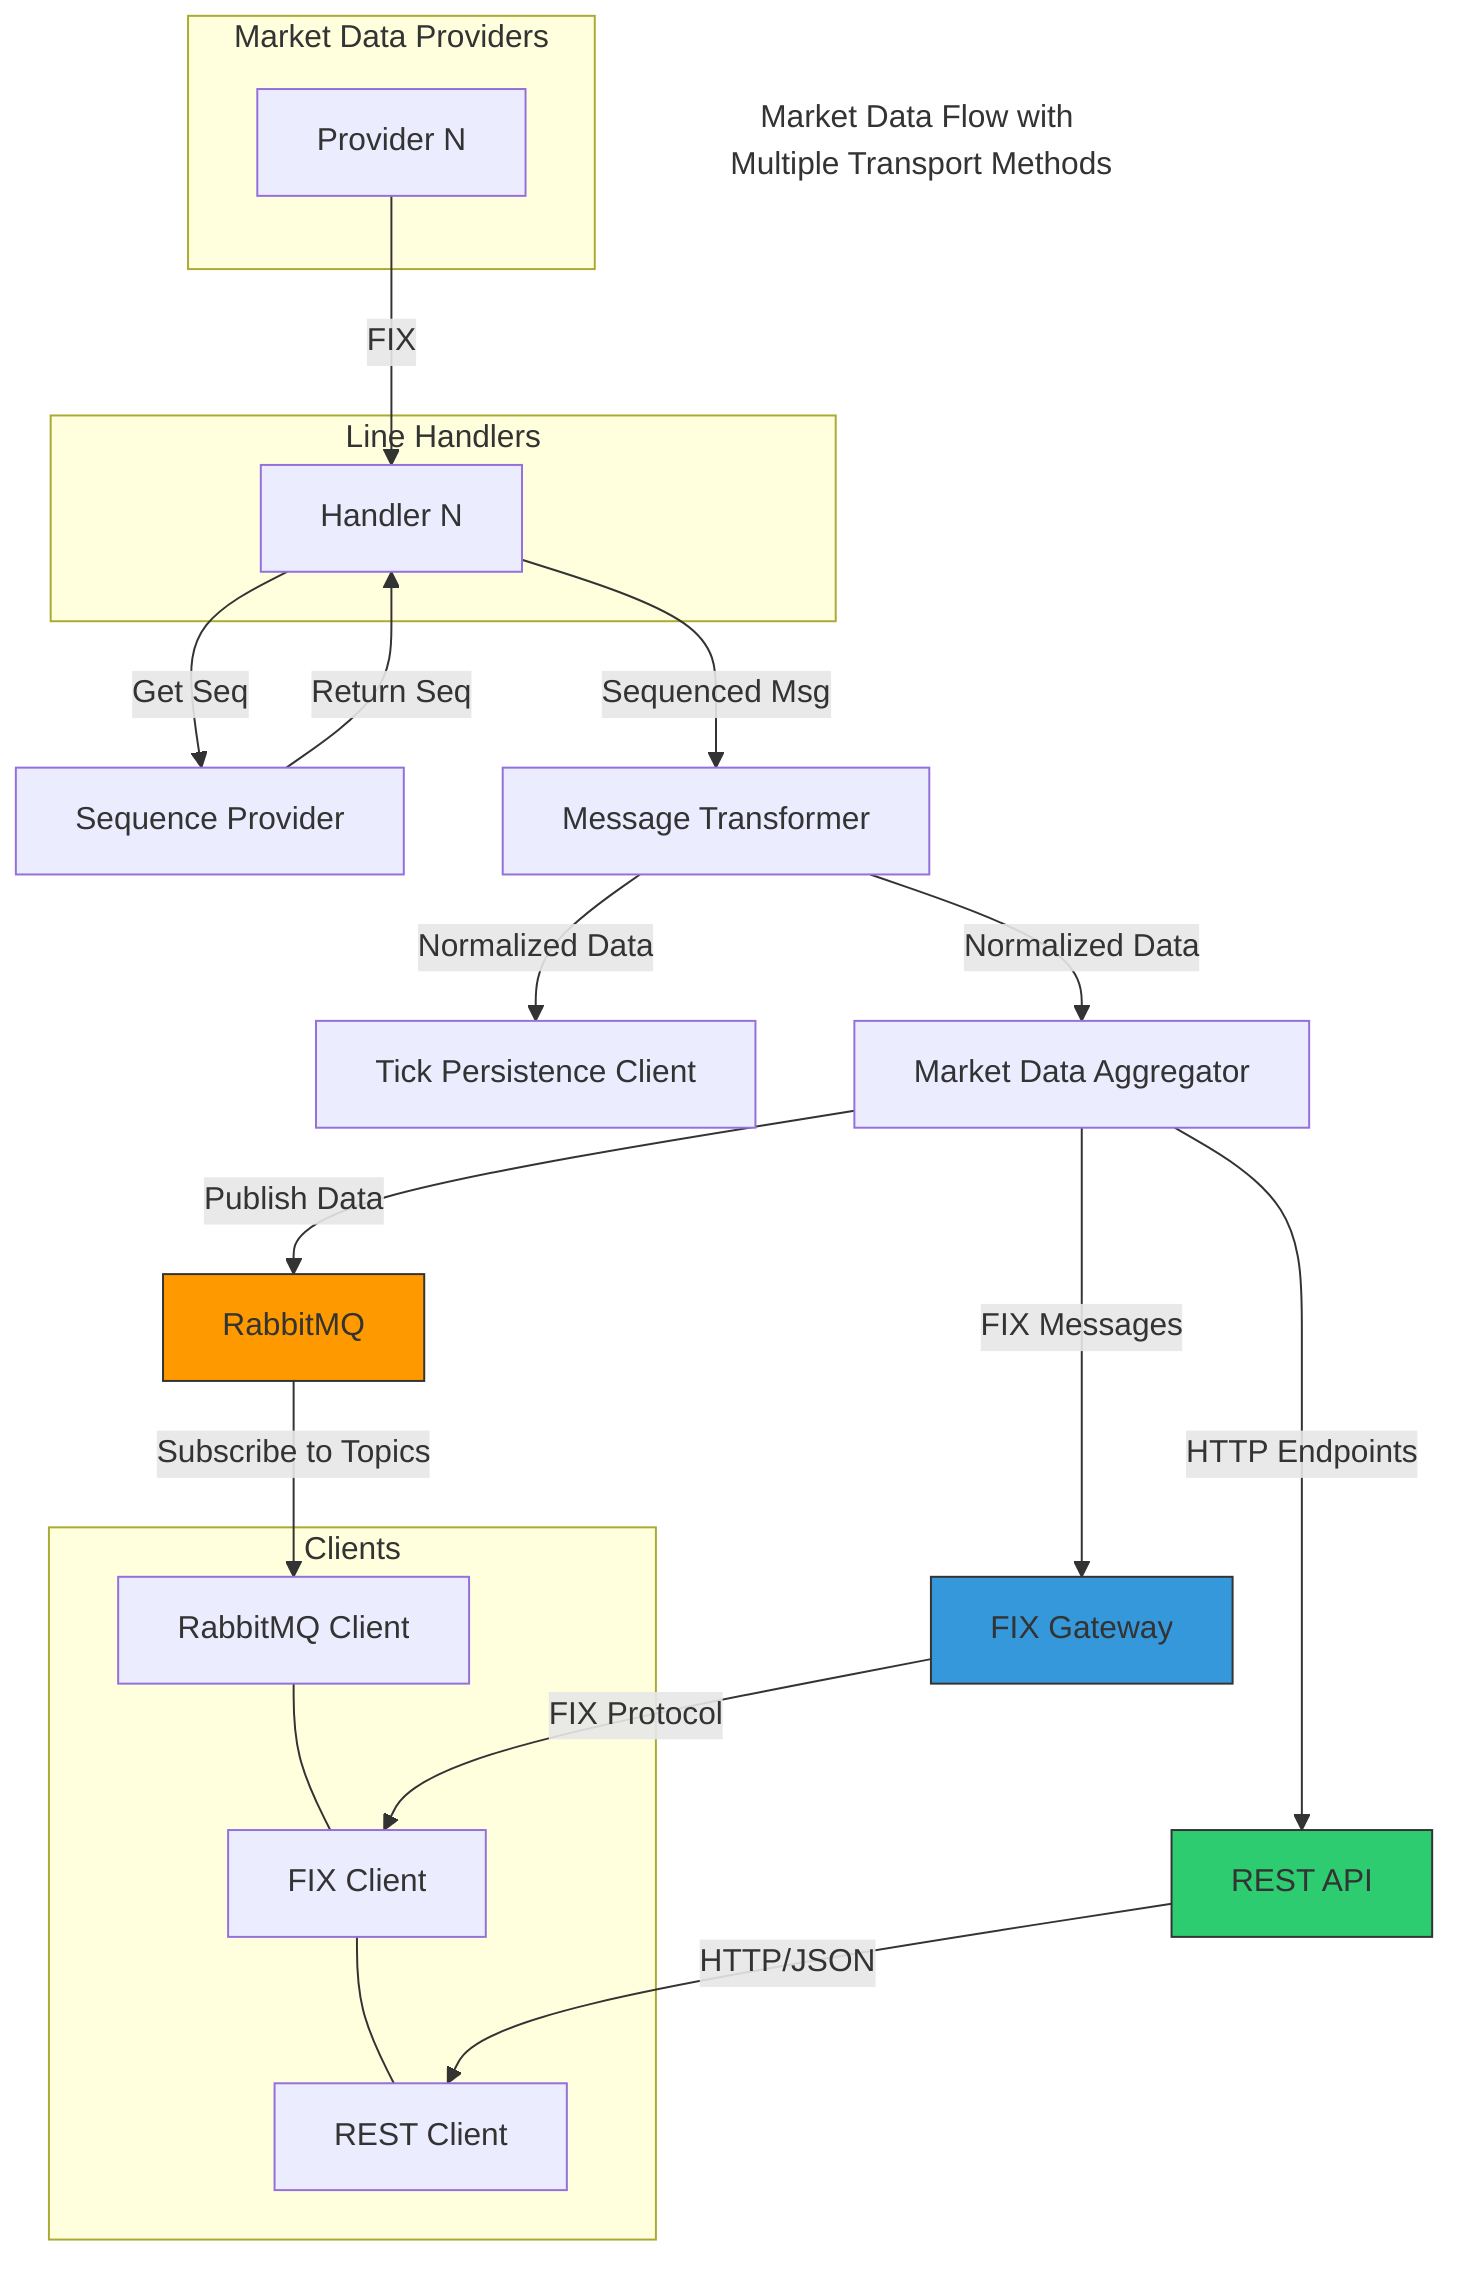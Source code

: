 flowchart TD
        %% Title
        title["Market Data Flow with Multiple Transport Methods"]
        classDef invisible fill:none,stroke:none
        class title invisible

            %% Styles for transport methods
        classDef rabbitmq fill:#ff9900,stroke:#333,stroke-width:1px
        classDef fix fill:#3498db,stroke:#333,stroke-width:1px
        classDef rest fill:#2ecc71,stroke:#333,stroke-width:1px
    %% Market Data Providers section with horizontal layout
    subgraph MDPs ["Market Data Providers"]
        direction LR
        MDPN["Provider N"]
    end

    %% Line Handlers section with horizontal layout
    subgraph LHs ["Line Handlers"]
        direction LR
        LHN["Handler N"]
    end

    %% Connect provider to handler
    MDPN -->|FIX| LHN

    %% Sequence Provider
    SeqProvider["Sequence Provider"]

    %% Line handler gets sequence
    LHN -->|Get Seq| SeqProvider
    SeqProvider -->|Return Seq| LHN

    %% Transformer and handler
    Transformer["Message Transformer"]
    LHN -->|Sequenced Msg| Transformer

    %% Downstream components
    TickPersistence["Tick Persistence Client"]
    Aggregator["Market Data Aggregator"]

    %% Transformer outputs
    Transformer -->|Normalized Data| TickPersistence
    Transformer -->|Normalized Data| Aggregator

    %% Messaging layer
    RabbitMQ["RabbitMQ"]
    class RabbitMQ rabbitmq

    %% Transport methods
    RabbitMQ["RabbitMQ"]
    FIX_Transport["FIX Gateway"]
    REST_API["REST API"]
    class RabbitMQ rabbitmq
    class FIX_Transport fix
    class REST_API rest

    %% Connect aggregator to transport methods
    Aggregator -->|Publish Data| RabbitMQ
    Aggregator -->|FIX Messages| FIX_Transport
    Aggregator -->|HTTP Endpoints| REST_API

    %% Client section with horizontal layout
    subgraph Clients ["Clients"]
        direction LR
        Client1["RabbitMQ Client"] --- Client2["FIX Client"] --- Client3["REST Client"]
    end

    %% Connect transport methods to clients
    RabbitMQ -->|Subscribe to Topics| Client1
    FIX_Transport -->|FIX Protocol| Client2
    REST_API -->|HTTP/JSON| Client3